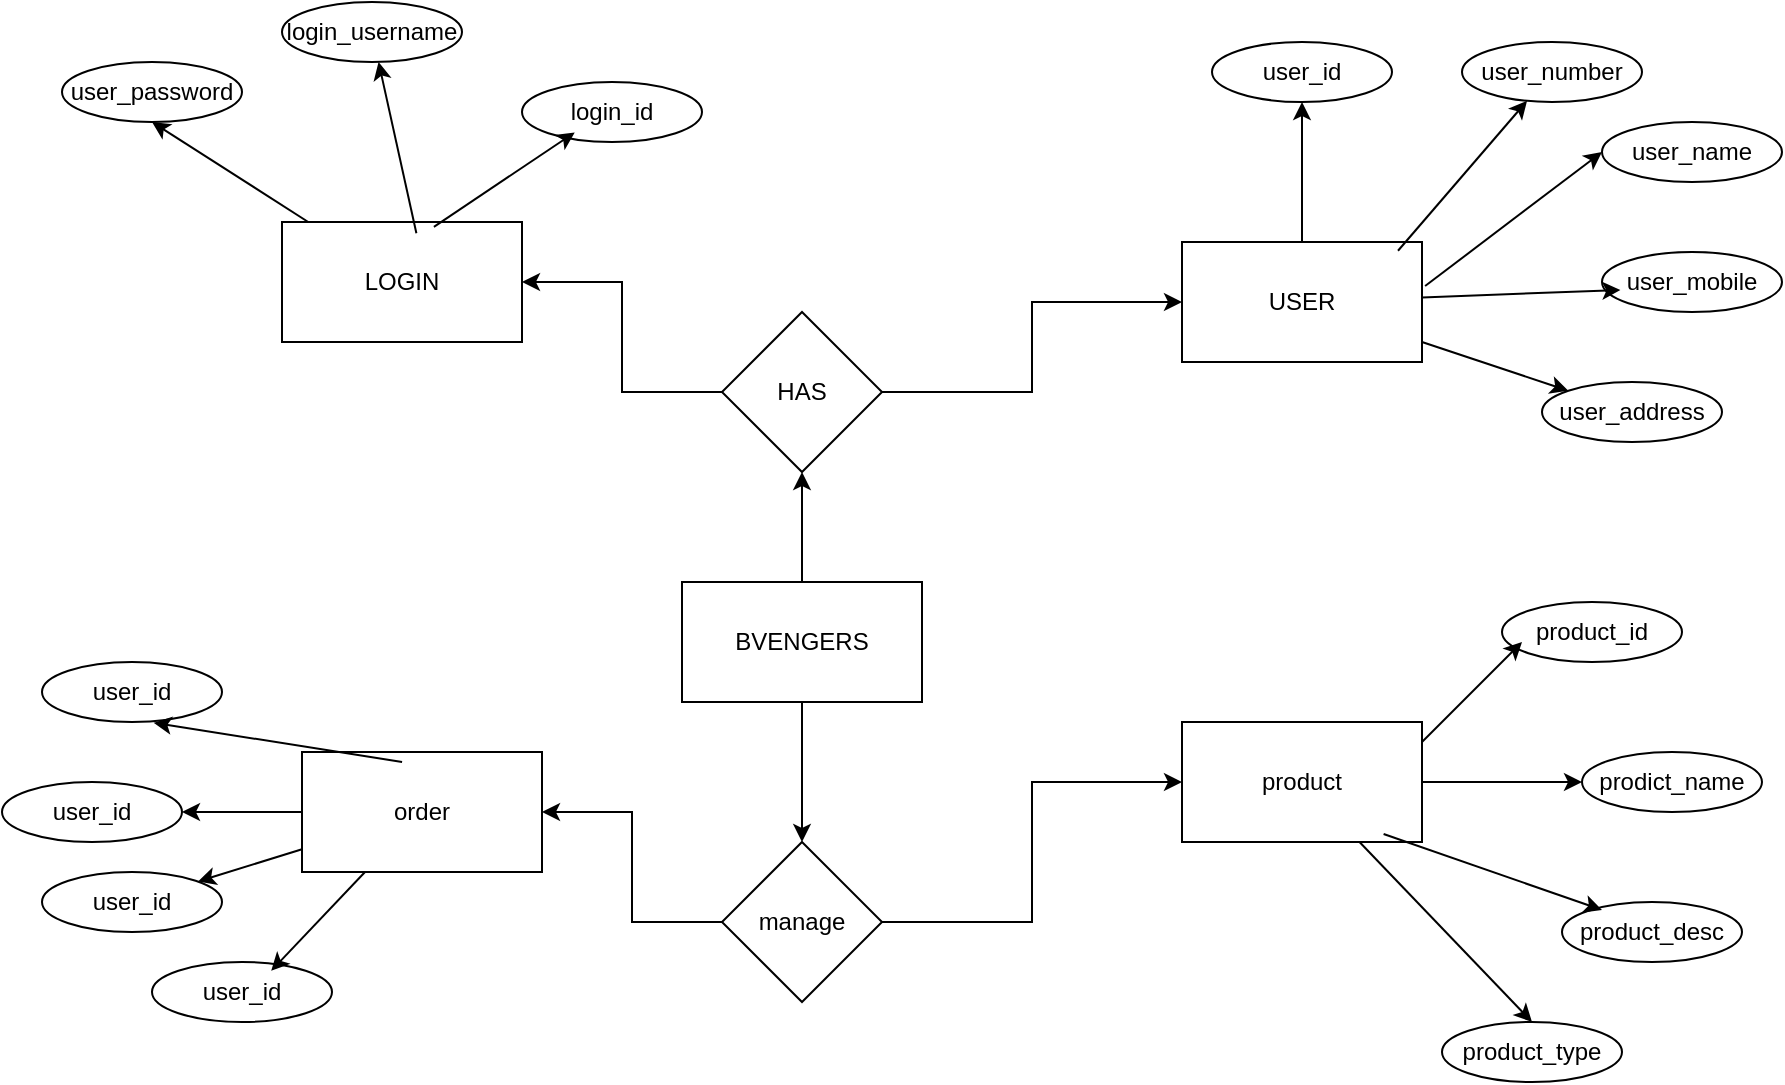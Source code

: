<mxfile version="20.2.7" type="github">
  <diagram id="R2lEEEUBdFMjLlhIrx00" name="Page-1">
    <mxGraphModel dx="1888" dy="615" grid="1" gridSize="10" guides="1" tooltips="1" connect="1" arrows="1" fold="1" page="1" pageScale="1" pageWidth="850" pageHeight="1100" math="0" shadow="0" extFonts="Permanent Marker^https://fonts.googleapis.com/css?family=Permanent+Marker">
      <root>
        <mxCell id="0" />
        <mxCell id="1" parent="0" />
        <mxCell id="7XeO29AsoPIPXktoPsgX-4" value="" style="edgeStyle=orthogonalEdgeStyle;rounded=0;orthogonalLoop=1;jettySize=auto;html=1;" parent="1" source="7XeO29AsoPIPXktoPsgX-2" target="7XeO29AsoPIPXktoPsgX-3" edge="1">
          <mxGeometry relative="1" as="geometry" />
        </mxCell>
        <mxCell id="2c_35KQz-vzl0vyJU7Tn-2" value="" style="edgeStyle=orthogonalEdgeStyle;rounded=0;orthogonalLoop=1;jettySize=auto;html=1;" edge="1" parent="1" source="7XeO29AsoPIPXktoPsgX-2" target="2c_35KQz-vzl0vyJU7Tn-1">
          <mxGeometry relative="1" as="geometry" />
        </mxCell>
        <mxCell id="7XeO29AsoPIPXktoPsgX-2" value="BVENGERS" style="rounded=0;whiteSpace=wrap;html=1;" parent="1" vertex="1">
          <mxGeometry x="280" y="310" width="120" height="60" as="geometry" />
        </mxCell>
        <mxCell id="7XeO29AsoPIPXktoPsgX-6" value="" style="edgeStyle=orthogonalEdgeStyle;rounded=0;orthogonalLoop=1;jettySize=auto;html=1;" parent="1" source="7XeO29AsoPIPXktoPsgX-3" target="7XeO29AsoPIPXktoPsgX-5" edge="1">
          <mxGeometry relative="1" as="geometry" />
        </mxCell>
        <mxCell id="7XeO29AsoPIPXktoPsgX-20" value="" style="edgeStyle=orthogonalEdgeStyle;rounded=0;orthogonalLoop=1;jettySize=auto;html=1;" parent="1" source="7XeO29AsoPIPXktoPsgX-3" target="7XeO29AsoPIPXktoPsgX-19" edge="1">
          <mxGeometry relative="1" as="geometry" />
        </mxCell>
        <mxCell id="7XeO29AsoPIPXktoPsgX-3" value="HAS" style="rhombus;whiteSpace=wrap;html=1;rounded=0;direction=south;" parent="1" vertex="1">
          <mxGeometry x="300" y="175" width="80" height="80" as="geometry" />
        </mxCell>
        <mxCell id="7XeO29AsoPIPXktoPsgX-8" value="" style="edgeStyle=orthogonalEdgeStyle;rounded=0;orthogonalLoop=1;jettySize=auto;html=1;" parent="1" source="7XeO29AsoPIPXktoPsgX-5" target="7XeO29AsoPIPXktoPsgX-7" edge="1">
          <mxGeometry relative="1" as="geometry" />
        </mxCell>
        <mxCell id="7XeO29AsoPIPXktoPsgX-5" value="USER" style="whiteSpace=wrap;html=1;rounded=0;" parent="1" vertex="1">
          <mxGeometry x="530" y="140" width="120" height="60" as="geometry" />
        </mxCell>
        <mxCell id="7XeO29AsoPIPXktoPsgX-7" value="user_id" style="ellipse;whiteSpace=wrap;html=1;rounded=0;" parent="1" vertex="1">
          <mxGeometry x="545" y="40" width="90" height="30" as="geometry" />
        </mxCell>
        <mxCell id="7XeO29AsoPIPXktoPsgX-9" value="user_number" style="ellipse;whiteSpace=wrap;html=1;rounded=0;" parent="1" vertex="1">
          <mxGeometry x="670" y="40" width="90" height="30" as="geometry" />
        </mxCell>
        <mxCell id="7XeO29AsoPIPXktoPsgX-11" value="" style="endArrow=classic;html=1;rounded=0;exitX=0.9;exitY=0.073;exitDx=0;exitDy=0;exitPerimeter=0;" parent="1" source="7XeO29AsoPIPXktoPsgX-5" target="7XeO29AsoPIPXktoPsgX-9" edge="1">
          <mxGeometry width="50" height="50" relative="1" as="geometry">
            <mxPoint x="660" y="130" as="sourcePoint" />
            <mxPoint x="710" y="80" as="targetPoint" />
          </mxGeometry>
        </mxCell>
        <mxCell id="7XeO29AsoPIPXktoPsgX-12" value="user_name" style="ellipse;whiteSpace=wrap;html=1;rounded=0;" parent="1" vertex="1">
          <mxGeometry x="740" y="80" width="90" height="30" as="geometry" />
        </mxCell>
        <mxCell id="7XeO29AsoPIPXktoPsgX-13" value="user_mobile" style="ellipse;whiteSpace=wrap;html=1;rounded=0;" parent="1" vertex="1">
          <mxGeometry x="740" y="145" width="90" height="30" as="geometry" />
        </mxCell>
        <mxCell id="7XeO29AsoPIPXktoPsgX-14" value="user_address" style="ellipse;whiteSpace=wrap;html=1;rounded=0;" parent="1" vertex="1">
          <mxGeometry x="710" y="210" width="90" height="30" as="geometry" />
        </mxCell>
        <mxCell id="7XeO29AsoPIPXktoPsgX-15" value="" style="endArrow=classic;html=1;rounded=0;entryX=0.102;entryY=0.633;entryDx=0;entryDy=0;entryPerimeter=0;" parent="1" source="7XeO29AsoPIPXktoPsgX-5" target="7XeO29AsoPIPXktoPsgX-13" edge="1">
          <mxGeometry width="50" height="50" relative="1" as="geometry">
            <mxPoint x="590" y="280" as="sourcePoint" />
            <mxPoint x="640" y="230" as="targetPoint" />
            <Array as="points" />
          </mxGeometry>
        </mxCell>
        <mxCell id="7XeO29AsoPIPXktoPsgX-16" value="" style="endArrow=classic;html=1;rounded=0;exitX=1.013;exitY=0.367;exitDx=0;exitDy=0;exitPerimeter=0;entryX=0;entryY=0.5;entryDx=0;entryDy=0;" parent="1" source="7XeO29AsoPIPXktoPsgX-5" target="7XeO29AsoPIPXktoPsgX-12" edge="1">
          <mxGeometry width="50" height="50" relative="1" as="geometry">
            <mxPoint x="680" y="150" as="sourcePoint" />
            <mxPoint x="730" y="100" as="targetPoint" />
          </mxGeometry>
        </mxCell>
        <mxCell id="7XeO29AsoPIPXktoPsgX-17" value="" style="endArrow=classic;html=1;rounded=0;" parent="1" source="7XeO29AsoPIPXktoPsgX-5" target="7XeO29AsoPIPXktoPsgX-14" edge="1">
          <mxGeometry width="50" height="50" relative="1" as="geometry">
            <mxPoint x="610" y="280" as="sourcePoint" />
            <mxPoint x="660" y="230" as="targetPoint" />
          </mxGeometry>
        </mxCell>
        <mxCell id="7XeO29AsoPIPXktoPsgX-19" value="LOGIN" style="whiteSpace=wrap;html=1;rounded=0;" parent="1" vertex="1">
          <mxGeometry x="80" y="130" width="120" height="60" as="geometry" />
        </mxCell>
        <mxCell id="7XeO29AsoPIPXktoPsgX-21" value="login_username" style="ellipse;whiteSpace=wrap;html=1;rounded=0;" parent="1" vertex="1">
          <mxGeometry x="80" y="20" width="90" height="30" as="geometry" />
        </mxCell>
        <mxCell id="7XeO29AsoPIPXktoPsgX-22" value="login_id" style="ellipse;whiteSpace=wrap;html=1;rounded=0;" parent="1" vertex="1">
          <mxGeometry x="200" y="60" width="90" height="30" as="geometry" />
        </mxCell>
        <mxCell id="7XeO29AsoPIPXktoPsgX-23" value="user_password" style="ellipse;whiteSpace=wrap;html=1;rounded=0;" parent="1" vertex="1">
          <mxGeometry x="-30" y="50" width="90" height="30" as="geometry" />
        </mxCell>
        <mxCell id="2c_35KQz-vzl0vyJU7Tn-4" value="" style="edgeStyle=orthogonalEdgeStyle;rounded=0;orthogonalLoop=1;jettySize=auto;html=1;" edge="1" parent="1" source="2c_35KQz-vzl0vyJU7Tn-1" target="2c_35KQz-vzl0vyJU7Tn-3">
          <mxGeometry relative="1" as="geometry" />
        </mxCell>
        <mxCell id="2c_35KQz-vzl0vyJU7Tn-15" value="" style="edgeStyle=orthogonalEdgeStyle;rounded=0;orthogonalLoop=1;jettySize=auto;html=1;" edge="1" parent="1" source="2c_35KQz-vzl0vyJU7Tn-1" target="2c_35KQz-vzl0vyJU7Tn-14">
          <mxGeometry relative="1" as="geometry" />
        </mxCell>
        <mxCell id="2c_35KQz-vzl0vyJU7Tn-1" value="manage" style="rhombus;whiteSpace=wrap;html=1;rounded=0;" vertex="1" parent="1">
          <mxGeometry x="300" y="440" width="80" height="80" as="geometry" />
        </mxCell>
        <mxCell id="2c_35KQz-vzl0vyJU7Tn-3" value="product" style="whiteSpace=wrap;html=1;rounded=0;" vertex="1" parent="1">
          <mxGeometry x="530" y="380" width="120" height="60" as="geometry" />
        </mxCell>
        <mxCell id="2c_35KQz-vzl0vyJU7Tn-5" value="prodict_name" style="ellipse;whiteSpace=wrap;html=1;rounded=0;" vertex="1" parent="1">
          <mxGeometry x="730" y="395" width="90" height="30" as="geometry" />
        </mxCell>
        <mxCell id="2c_35KQz-vzl0vyJU7Tn-6" value="product_id" style="ellipse;whiteSpace=wrap;html=1;rounded=0;" vertex="1" parent="1">
          <mxGeometry x="690" y="320" width="90" height="30" as="geometry" />
        </mxCell>
        <mxCell id="2c_35KQz-vzl0vyJU7Tn-7" value="product_desc" style="ellipse;whiteSpace=wrap;html=1;rounded=0;" vertex="1" parent="1">
          <mxGeometry x="720" y="470" width="90" height="30" as="geometry" />
        </mxCell>
        <mxCell id="2c_35KQz-vzl0vyJU7Tn-8" value="product_type" style="ellipse;whiteSpace=wrap;html=1;rounded=0;" vertex="1" parent="1">
          <mxGeometry x="660" y="530" width="90" height="30" as="geometry" />
        </mxCell>
        <mxCell id="2c_35KQz-vzl0vyJU7Tn-10" value="" style="endArrow=classic;html=1;rounded=0;" edge="1" parent="1">
          <mxGeometry width="50" height="50" relative="1" as="geometry">
            <mxPoint x="650" y="390" as="sourcePoint" />
            <mxPoint x="700" y="340" as="targetPoint" />
          </mxGeometry>
        </mxCell>
        <mxCell id="2c_35KQz-vzl0vyJU7Tn-11" value="" style="endArrow=classic;html=1;rounded=0;entryX=0;entryY=0.5;entryDx=0;entryDy=0;exitX=1;exitY=0.5;exitDx=0;exitDy=0;" edge="1" parent="1" source="2c_35KQz-vzl0vyJU7Tn-3" target="2c_35KQz-vzl0vyJU7Tn-5">
          <mxGeometry width="50" height="50" relative="1" as="geometry">
            <mxPoint x="670" y="470" as="sourcePoint" />
            <mxPoint x="720" y="420" as="targetPoint" />
          </mxGeometry>
        </mxCell>
        <mxCell id="2c_35KQz-vzl0vyJU7Tn-12" value="" style="endArrow=classic;html=1;rounded=0;entryX=0.222;entryY=0.133;entryDx=0;entryDy=0;entryPerimeter=0;exitX=0.84;exitY=0.933;exitDx=0;exitDy=0;exitPerimeter=0;" edge="1" parent="1" source="2c_35KQz-vzl0vyJU7Tn-3" target="2c_35KQz-vzl0vyJU7Tn-7">
          <mxGeometry width="50" height="50" relative="1" as="geometry">
            <mxPoint x="640" y="500" as="sourcePoint" />
            <mxPoint x="690" y="450" as="targetPoint" />
          </mxGeometry>
        </mxCell>
        <mxCell id="2c_35KQz-vzl0vyJU7Tn-13" value="" style="endArrow=classic;html=1;rounded=0;entryX=0.5;entryY=0;entryDx=0;entryDy=0;" edge="1" parent="1" source="2c_35KQz-vzl0vyJU7Tn-3" target="2c_35KQz-vzl0vyJU7Tn-8">
          <mxGeometry width="50" height="50" relative="1" as="geometry">
            <mxPoint x="540" y="500" as="sourcePoint" />
            <mxPoint x="590" y="450" as="targetPoint" />
          </mxGeometry>
        </mxCell>
        <mxCell id="2c_35KQz-vzl0vyJU7Tn-14" value="order" style="whiteSpace=wrap;html=1;rounded=0;" vertex="1" parent="1">
          <mxGeometry x="90" y="395" width="120" height="60" as="geometry" />
        </mxCell>
        <mxCell id="2c_35KQz-vzl0vyJU7Tn-16" value="user_id" style="ellipse;whiteSpace=wrap;html=1;rounded=0;" vertex="1" parent="1">
          <mxGeometry x="-40" y="350" width="90" height="30" as="geometry" />
        </mxCell>
        <mxCell id="2c_35KQz-vzl0vyJU7Tn-17" value="user_id" style="ellipse;whiteSpace=wrap;html=1;rounded=0;" vertex="1" parent="1">
          <mxGeometry x="-60" y="410" width="90" height="30" as="geometry" />
        </mxCell>
        <mxCell id="2c_35KQz-vzl0vyJU7Tn-18" value="user_id" style="ellipse;whiteSpace=wrap;html=1;rounded=0;" vertex="1" parent="1">
          <mxGeometry x="-40" y="455" width="90" height="30" as="geometry" />
        </mxCell>
        <mxCell id="2c_35KQz-vzl0vyJU7Tn-19" value="user_id" style="ellipse;whiteSpace=wrap;html=1;rounded=0;" vertex="1" parent="1">
          <mxGeometry x="15" y="500" width="90" height="30" as="geometry" />
        </mxCell>
        <mxCell id="2c_35KQz-vzl0vyJU7Tn-20" value="" style="endArrow=classic;html=1;rounded=0;entryX=0.62;entryY=1.013;entryDx=0;entryDy=0;entryPerimeter=0;exitX=0.417;exitY=0.083;exitDx=0;exitDy=0;exitPerimeter=0;" edge="1" parent="1" source="2c_35KQz-vzl0vyJU7Tn-14" target="2c_35KQz-vzl0vyJU7Tn-16">
          <mxGeometry width="50" height="50" relative="1" as="geometry">
            <mxPoint x="120" y="390" as="sourcePoint" />
            <mxPoint x="170" y="340" as="targetPoint" />
          </mxGeometry>
        </mxCell>
        <mxCell id="2c_35KQz-vzl0vyJU7Tn-21" value="" style="endArrow=classic;html=1;rounded=0;exitX=0;exitY=0.5;exitDx=0;exitDy=0;" edge="1" parent="1" source="2c_35KQz-vzl0vyJU7Tn-14" target="2c_35KQz-vzl0vyJU7Tn-17">
          <mxGeometry width="50" height="50" relative="1" as="geometry">
            <mxPoint x="-10" y="430" as="sourcePoint" />
            <mxPoint x="40" y="380" as="targetPoint" />
          </mxGeometry>
        </mxCell>
        <mxCell id="2c_35KQz-vzl0vyJU7Tn-22" value="" style="endArrow=classic;html=1;rounded=0;entryX=0.662;entryY=0.147;entryDx=0;entryDy=0;entryPerimeter=0;" edge="1" parent="1" source="2c_35KQz-vzl0vyJU7Tn-14" target="2c_35KQz-vzl0vyJU7Tn-19">
          <mxGeometry width="50" height="50" relative="1" as="geometry">
            <mxPoint x="80" y="530" as="sourcePoint" />
            <mxPoint x="130" y="480" as="targetPoint" />
          </mxGeometry>
        </mxCell>
        <mxCell id="2c_35KQz-vzl0vyJU7Tn-23" value="" style="endArrow=classic;html=1;rounded=0;" edge="1" parent="1" source="2c_35KQz-vzl0vyJU7Tn-14" target="2c_35KQz-vzl0vyJU7Tn-18">
          <mxGeometry width="50" height="50" relative="1" as="geometry">
            <mxPoint x="50" y="530" as="sourcePoint" />
            <mxPoint x="100" y="480" as="targetPoint" />
          </mxGeometry>
        </mxCell>
        <mxCell id="2c_35KQz-vzl0vyJU7Tn-24" value="" style="endArrow=classic;html=1;rounded=0;entryX=0.293;entryY=0.84;entryDx=0;entryDy=0;entryPerimeter=0;exitX=0.633;exitY=0.04;exitDx=0;exitDy=0;exitPerimeter=0;" edge="1" parent="1" source="7XeO29AsoPIPXktoPsgX-19" target="7XeO29AsoPIPXktoPsgX-22">
          <mxGeometry width="50" height="50" relative="1" as="geometry">
            <mxPoint x="350" y="10" as="sourcePoint" />
            <mxPoint x="400" y="-40" as="targetPoint" />
          </mxGeometry>
        </mxCell>
        <mxCell id="2c_35KQz-vzl0vyJU7Tn-25" value="" style="endArrow=classic;html=1;rounded=0;exitX=0.56;exitY=0.093;exitDx=0;exitDy=0;exitPerimeter=0;" edge="1" parent="1" source="7XeO29AsoPIPXktoPsgX-19" target="7XeO29AsoPIPXktoPsgX-21">
          <mxGeometry width="50" height="50" relative="1" as="geometry">
            <mxPoint x="340" y="-20" as="sourcePoint" />
            <mxPoint x="390" y="-70" as="targetPoint" />
          </mxGeometry>
        </mxCell>
        <mxCell id="2c_35KQz-vzl0vyJU7Tn-26" value="" style="endArrow=classic;html=1;rounded=0;entryX=0.5;entryY=1;entryDx=0;entryDy=0;" edge="1" parent="1" source="7XeO29AsoPIPXktoPsgX-19" target="7XeO29AsoPIPXktoPsgX-23">
          <mxGeometry width="50" height="50" relative="1" as="geometry">
            <mxPoint x="280" y="-10" as="sourcePoint" />
            <mxPoint x="330" y="-60" as="targetPoint" />
          </mxGeometry>
        </mxCell>
      </root>
    </mxGraphModel>
  </diagram>
</mxfile>
